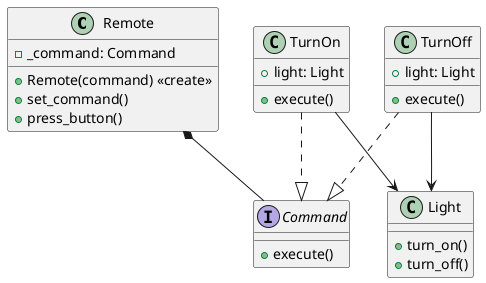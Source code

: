 @startuml
class Remote{
    - _command: Command
    + Remote(command) <<create>>
    + set_command()
    + press_button()
}

interface Command{
    + execute()
}

class TurnOff{
    + light: Light
    + execute()
}

class TurnOn{
    + light: Light
    + execute()
}

class Light{
    + turn_on()
    + turn_off()
}

Remote *-- Command
TurnOn ..|> Command
TurnOff ..|> Command

TurnOn --> Light
TurnOff --> Light
@enduml